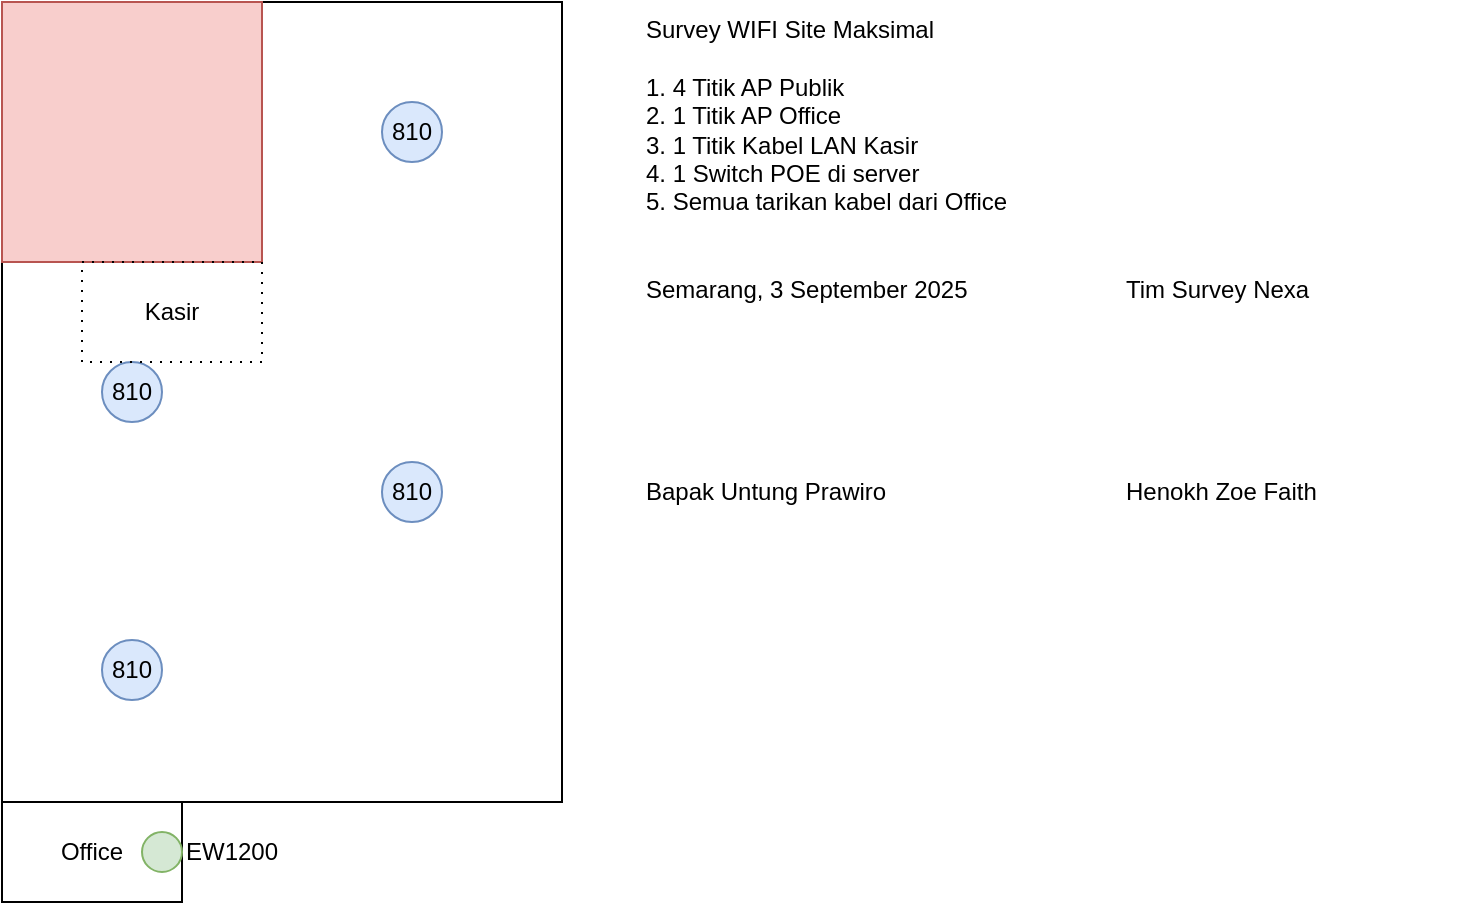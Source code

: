 <mxfile version="28.1.2">
  <diagram name="Page-1" id="RcM-BARpL1GyZL29gmBR">
    <mxGraphModel dx="658" dy="522" grid="1" gridSize="10" guides="1" tooltips="1" connect="1" arrows="1" fold="1" page="1" pageScale="1" pageWidth="1169" pageHeight="827" math="0" shadow="0">
      <root>
        <mxCell id="0" />
        <mxCell id="1" parent="0" />
        <mxCell id="BevosnqfY1JBNrieOy5a-1" value="" style="rounded=0;whiteSpace=wrap;html=1;" vertex="1" parent="1">
          <mxGeometry x="120" y="80" width="280" height="400" as="geometry" />
        </mxCell>
        <mxCell id="BevosnqfY1JBNrieOy5a-2" value="" style="rounded=0;whiteSpace=wrap;html=1;fillColor=#f8cecc;strokeColor=#b85450;" vertex="1" parent="1">
          <mxGeometry x="120" y="80" width="130" height="130" as="geometry" />
        </mxCell>
        <mxCell id="BevosnqfY1JBNrieOy5a-4" value="810" style="ellipse;whiteSpace=wrap;html=1;aspect=fixed;fillColor=#dae8fc;strokeColor=#6c8ebf;" vertex="1" parent="1">
          <mxGeometry x="310" y="130" width="30" height="30" as="geometry" />
        </mxCell>
        <mxCell id="BevosnqfY1JBNrieOy5a-5" value="810" style="ellipse;whiteSpace=wrap;html=1;aspect=fixed;fillColor=#dae8fc;strokeColor=#6c8ebf;" vertex="1" parent="1">
          <mxGeometry x="170" y="260" width="30" height="30" as="geometry" />
        </mxCell>
        <mxCell id="BevosnqfY1JBNrieOy5a-6" value="810" style="ellipse;whiteSpace=wrap;html=1;aspect=fixed;fillColor=#dae8fc;strokeColor=#6c8ebf;" vertex="1" parent="1">
          <mxGeometry x="170" y="399" width="30" height="30" as="geometry" />
        </mxCell>
        <mxCell id="BevosnqfY1JBNrieOy5a-7" value="810" style="ellipse;whiteSpace=wrap;html=1;aspect=fixed;fillColor=#dae8fc;strokeColor=#6c8ebf;" vertex="1" parent="1">
          <mxGeometry x="310" y="310" width="30" height="30" as="geometry" />
        </mxCell>
        <mxCell id="BevosnqfY1JBNrieOy5a-8" value="Kasir" style="rounded=0;whiteSpace=wrap;html=1;fillColor=none;dashed=1;dashPattern=1 4;" vertex="1" parent="1">
          <mxGeometry x="160" y="210" width="90" height="50" as="geometry" />
        </mxCell>
        <mxCell id="BevosnqfY1JBNrieOy5a-9" value="Office" style="rounded=0;whiteSpace=wrap;html=1;" vertex="1" parent="1">
          <mxGeometry x="120" y="480" width="90" height="50" as="geometry" />
        </mxCell>
        <mxCell id="BevosnqfY1JBNrieOy5a-10" value="Survey WIFI Site Maksimal&lt;div&gt;&lt;br&gt;&lt;/div&gt;&lt;div&gt;1. 4 Titik AP Publik&lt;/div&gt;&lt;div&gt;2. 1 Titik AP Office&lt;/div&gt;&lt;div&gt;3. 1 Titik Kabel LAN Kasir&lt;/div&gt;&lt;div&gt;4. 1 Switch POE di server&lt;/div&gt;&lt;div&gt;5. Semua tarikan kabel dari Office&lt;/div&gt;" style="text;html=1;align=left;verticalAlign=top;whiteSpace=wrap;rounded=0;" vertex="1" parent="1">
          <mxGeometry x="440" y="80" width="250" height="120" as="geometry" />
        </mxCell>
        <mxCell id="BevosnqfY1JBNrieOy5a-11" value="Semarang, 3 September 2025&lt;div&gt;&lt;br&gt;&lt;/div&gt;&lt;div&gt;&lt;br&gt;&lt;/div&gt;&lt;div&gt;&lt;br&gt;&lt;/div&gt;&lt;div&gt;&lt;br&gt;&lt;/div&gt;&lt;div&gt;&lt;br&gt;&lt;/div&gt;&lt;div&gt;&lt;br&gt;&lt;/div&gt;&lt;div&gt;Bapak Untung Prawiro&lt;/div&gt;" style="text;html=1;align=left;verticalAlign=top;whiteSpace=wrap;rounded=0;" vertex="1" parent="1">
          <mxGeometry x="440" y="210" width="170" height="140" as="geometry" />
        </mxCell>
        <mxCell id="BevosnqfY1JBNrieOy5a-12" value="Tim Survey Nexa&lt;br&gt;&lt;div&gt;&lt;br&gt;&lt;/div&gt;&lt;div&gt;&lt;br&gt;&lt;/div&gt;&lt;div&gt;&lt;br&gt;&lt;/div&gt;&lt;div&gt;&lt;br&gt;&lt;/div&gt;&lt;div&gt;&lt;br&gt;&lt;/div&gt;&lt;div&gt;&lt;br&gt;&lt;/div&gt;&lt;div&gt;Henokh Zoe Faith&lt;/div&gt;" style="text;html=1;align=left;verticalAlign=top;whiteSpace=wrap;rounded=0;" vertex="1" parent="1">
          <mxGeometry x="680" y="210" width="170" height="140" as="geometry" />
        </mxCell>
        <mxCell id="BevosnqfY1JBNrieOy5a-13" value="EW1200" style="ellipse;whiteSpace=wrap;html=1;aspect=fixed;fillColor=#d5e8d4;strokeColor=#82b366;labelPosition=right;verticalLabelPosition=middle;align=left;verticalAlign=middle;" vertex="1" parent="1">
          <mxGeometry x="190" y="495" width="20" height="20" as="geometry" />
        </mxCell>
      </root>
    </mxGraphModel>
  </diagram>
</mxfile>
